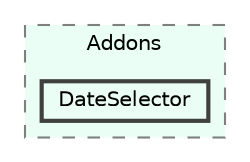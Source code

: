 digraph "C:/GEU/GEUCore/Source/UI/Addons/DateSelector"
{
 // LATEX_PDF_SIZE
  bgcolor="transparent";
  edge [fontname=Helvetica,fontsize=10,labelfontname=Helvetica,labelfontsize=10];
  node [fontname=Helvetica,fontsize=10,shape=box,height=0.2,width=0.4];
  compound=true
  subgraph clusterdir_ed28fcff23d26531979feec0f8d8af01 {
    graph [ bgcolor="#ebfef5", pencolor="grey50", label="Addons", fontname=Helvetica,fontsize=10 style="filled,dashed", URL="dir_ed28fcff23d26531979feec0f8d8af01.html",tooltip=""]
  dir_3e720b917651abd4c1609414c1b33e9f [label="DateSelector", fillcolor="#ebfef5", color="grey25", style="filled,bold", URL="dir_3e720b917651abd4c1609414c1b33e9f.html",tooltip=""];
  }
}
